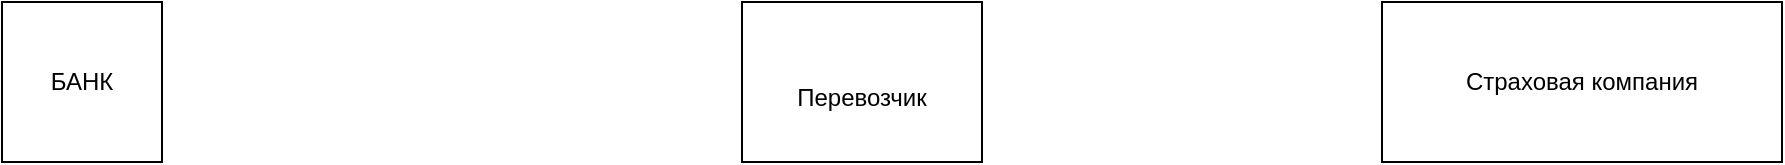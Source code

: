 <mxfile version="24.4.13" type="github">
  <diagram name="Страница — 1" id="yDxt1b4h_l7rGUwagy35">
    <mxGraphModel dx="899" dy="572" grid="1" gridSize="10" guides="1" tooltips="1" connect="1" arrows="1" fold="1" page="1" pageScale="1" pageWidth="1169" pageHeight="827" math="0" shadow="0">
      <root>
        <mxCell id="0" />
        <mxCell id="1" parent="0" />
        <mxCell id="9KsucO-G9pVW__VIFewi-1" value="БАНК" style="whiteSpace=wrap;html=1;aspect=fixed;" vertex="1" parent="1">
          <mxGeometry x="70" y="40" width="80" height="80" as="geometry" />
        </mxCell>
        <mxCell id="9KsucO-G9pVW__VIFewi-8" value="&lt;div&gt;&lt;br&gt;&lt;/div&gt;&lt;div&gt;Перевозчик&lt;/div&gt;" style="rounded=0;whiteSpace=wrap;html=1;" vertex="1" parent="1">
          <mxGeometry x="440" y="40" width="120" height="80" as="geometry" />
        </mxCell>
        <mxCell id="9KsucO-G9pVW__VIFewi-9" value="Страховая компания" style="rounded=0;whiteSpace=wrap;html=1;" vertex="1" parent="1">
          <mxGeometry x="760" y="40" width="200" height="80" as="geometry" />
        </mxCell>
      </root>
    </mxGraphModel>
  </diagram>
</mxfile>
